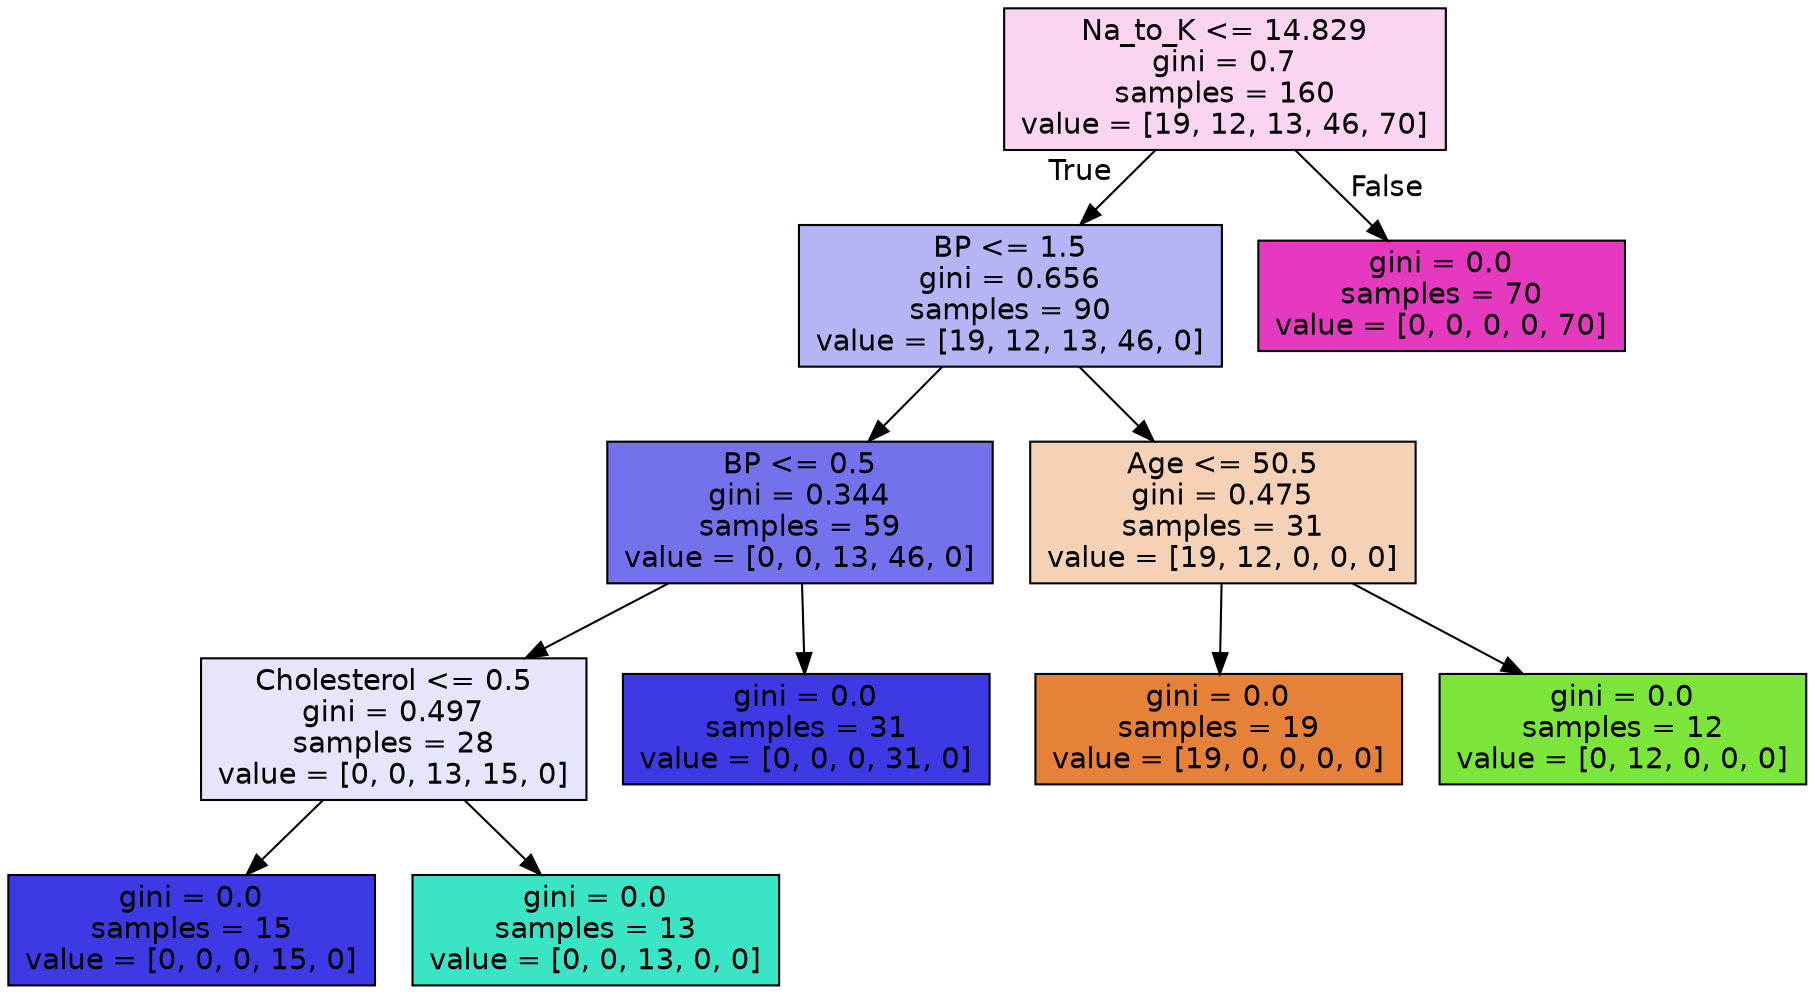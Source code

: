 digraph Tree {
node [shape=box, style="filled", color="black", fontname="helvetica"] ;
edge [fontname="helvetica"] ;
0 [label="Na_to_K <= 14.829\ngini = 0.7\nsamples = 160\nvalue = [19, 12, 13, 46, 70]", fillcolor="#fad5f2"] ;
1 [label="BP <= 1.5\ngini = 0.656\nsamples = 90\nvalue = [19, 12, 13, 46, 0]", fillcolor="#b5b4f5"] ;
0 -> 1 [labeldistance=2.5, labelangle=45, headlabel="True"] ;
2 [label="BP <= 0.5\ngini = 0.344\nsamples = 59\nvalue = [0, 0, 13, 46, 0]", fillcolor="#7371ec"] ;
1 -> 2 ;
3 [label="Cholesterol <= 0.5\ngini = 0.497\nsamples = 28\nvalue = [0, 0, 13, 15, 0]", fillcolor="#e5e5fc"] ;
2 -> 3 ;
4 [label="gini = 0.0\nsamples = 15\nvalue = [0, 0, 0, 15, 0]", fillcolor="#3c39e5"] ;
3 -> 4 ;
5 [label="gini = 0.0\nsamples = 13\nvalue = [0, 0, 13, 0, 0]", fillcolor="#39e5c5"] ;
3 -> 5 ;
6 [label="gini = 0.0\nsamples = 31\nvalue = [0, 0, 0, 31, 0]", fillcolor="#3c39e5"] ;
2 -> 6 ;
7 [label="Age <= 50.5\ngini = 0.475\nsamples = 31\nvalue = [19, 12, 0, 0, 0]", fillcolor="#f5d1b6"] ;
1 -> 7 ;
8 [label="gini = 0.0\nsamples = 19\nvalue = [19, 0, 0, 0, 0]", fillcolor="#e58139"] ;
7 -> 8 ;
9 [label="gini = 0.0\nsamples = 12\nvalue = [0, 12, 0, 0, 0]", fillcolor="#7be539"] ;
7 -> 9 ;
10 [label="gini = 0.0\nsamples = 70\nvalue = [0, 0, 0, 0, 70]", fillcolor="#e539c0"] ;
0 -> 10 [labeldistance=2.5, labelangle=-45, headlabel="False"] ;
}